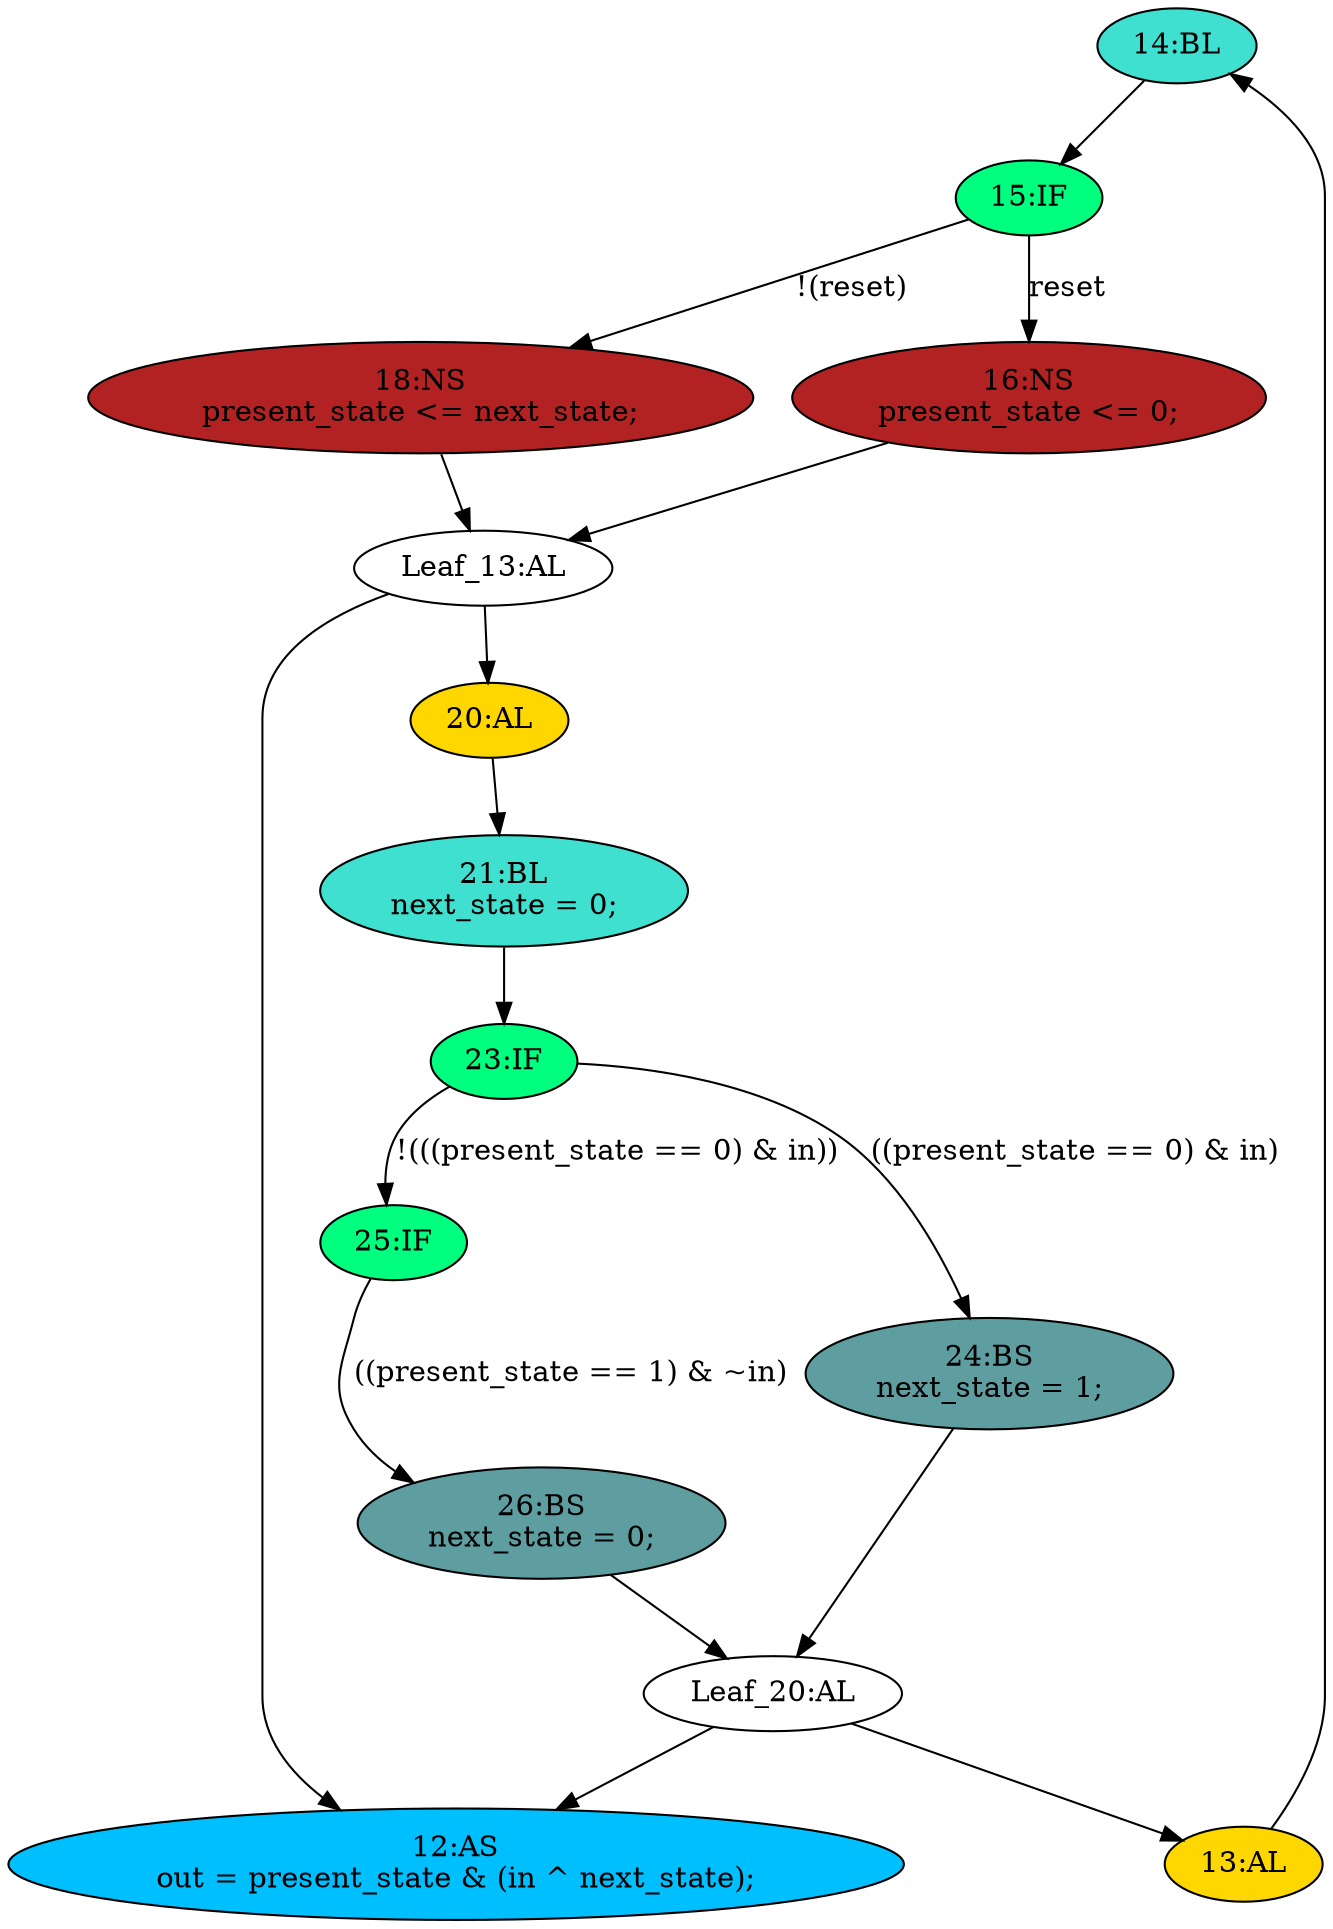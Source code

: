 strict digraph "compose( ,  )" {
	node [label="\N"];
	"14:BL"	[ast="<pyverilog.vparser.ast.Block object at 0x7f4f824e3ed0>",
		fillcolor=turquoise,
		label="14:BL",
		statements="[]",
		style=filled,
		typ=Block];
	"15:IF"	[ast="<pyverilog.vparser.ast.IfStatement object at 0x7f4f824f1650>",
		fillcolor=springgreen,
		label="15:IF",
		statements="[]",
		style=filled,
		typ=IfStatement];
	"14:BL" -> "15:IF"	[cond="[]",
		lineno=None];
	"23:IF"	[ast="<pyverilog.vparser.ast.IfStatement object at 0x7f4f82560950>",
		fillcolor=springgreen,
		label="23:IF",
		statements="[]",
		style=filled,
		typ=IfStatement];
	"25:IF"	[ast="<pyverilog.vparser.ast.IfStatement object at 0x7f4f82506150>",
		fillcolor=springgreen,
		label="25:IF",
		statements="[]",
		style=filled,
		typ=IfStatement];
	"23:IF" -> "25:IF"	[cond="['present_state', 'in']",
		label="!(((present_state == 0) & in))",
		lineno=23];
	"24:BS"	[ast="<pyverilog.vparser.ast.BlockingSubstitution object at 0x7f4f825607d0>",
		fillcolor=cadetblue,
		label="24:BS
next_state = 1;",
		statements="[<pyverilog.vparser.ast.BlockingSubstitution object at 0x7f4f825607d0>]",
		style=filled,
		typ=BlockingSubstitution];
	"23:IF" -> "24:BS"	[cond="['present_state', 'in']",
		label="((present_state == 0) & in)",
		lineno=23];
	"20:AL"	[ast="<pyverilog.vparser.ast.Always object at 0x7f4f824e6950>",
		clk_sens=False,
		fillcolor=gold,
		label="20:AL",
		sens="['present_state', 'in']",
		statements="[]",
		style=filled,
		typ=Always,
		use_var="['present_state', 'in']"];
	"21:BL"	[ast="<pyverilog.vparser.ast.Block object at 0x7f4f824e6d10>",
		fillcolor=turquoise,
		label="21:BL
next_state = 0;",
		statements="[<pyverilog.vparser.ast.BlockingSubstitution object at 0x7f4f824e6150>]",
		style=filled,
		typ=Block];
	"20:AL" -> "21:BL"	[cond="[]",
		lineno=None];
	"21:BL" -> "23:IF"	[cond="[]",
		lineno=None];
	"16:NS"	[ast="<pyverilog.vparser.ast.NonblockingSubstitution object at 0x7f4f824f1550>",
		fillcolor=firebrick,
		label="16:NS
present_state <= 0;",
		statements="[<pyverilog.vparser.ast.NonblockingSubstitution object at 0x7f4f824f1550>]",
		style=filled,
		typ=NonblockingSubstitution];
	"Leaf_13:AL"	[def_var="['present_state']",
		label="Leaf_13:AL"];
	"16:NS" -> "Leaf_13:AL"	[cond="[]",
		lineno=None];
	"12:AS"	[ast="<pyverilog.vparser.ast.Assign object at 0x7f4f82496bd0>",
		def_var="['out']",
		fillcolor=deepskyblue,
		label="12:AS
out = present_state & (in ^ next_state);",
		statements="[]",
		style=filled,
		typ=Assign,
		use_var="['present_state', 'in', 'next_state']"];
	"18:NS"	[ast="<pyverilog.vparser.ast.NonblockingSubstitution object at 0x7f4f824fd610>",
		fillcolor=firebrick,
		label="18:NS
present_state <= next_state;",
		statements="[<pyverilog.vparser.ast.NonblockingSubstitution object at 0x7f4f824fd610>]",
		style=filled,
		typ=NonblockingSubstitution];
	"18:NS" -> "Leaf_13:AL"	[cond="[]",
		lineno=None];
	"Leaf_13:AL" -> "20:AL";
	"Leaf_13:AL" -> "12:AS";
	"15:IF" -> "16:NS"	[cond="['reset']",
		label=reset,
		lineno=15];
	"15:IF" -> "18:NS"	[cond="['reset']",
		label="!(reset)",
		lineno=15];
	"26:BS"	[ast="<pyverilog.vparser.ast.BlockingSubstitution object at 0x7f4f82158cd0>",
		fillcolor=cadetblue,
		label="26:BS
next_state = 0;",
		statements="[<pyverilog.vparser.ast.BlockingSubstitution object at 0x7f4f82158cd0>]",
		style=filled,
		typ=BlockingSubstitution];
	"Leaf_20:AL"	[def_var="['next_state']",
		label="Leaf_20:AL"];
	"26:BS" -> "Leaf_20:AL"	[cond="[]",
		lineno=None];
	"25:IF" -> "26:BS"	[cond="['present_state', 'in']",
		label="((present_state == 1) & ~in)",
		lineno=25];
	"24:BS" -> "Leaf_20:AL"	[cond="[]",
		lineno=None];
	"13:AL"	[ast="<pyverilog.vparser.ast.Always object at 0x7f4f8248ee90>",
		clk_sens=True,
		fillcolor=gold,
		label="13:AL",
		sens="['clk', 'reset']",
		statements="[]",
		style=filled,
		typ=Always,
		use_var="['reset', 'next_state']"];
	"13:AL" -> "14:BL"	[cond="[]",
		lineno=None];
	"Leaf_20:AL" -> "12:AS";
	"Leaf_20:AL" -> "13:AL";
}
